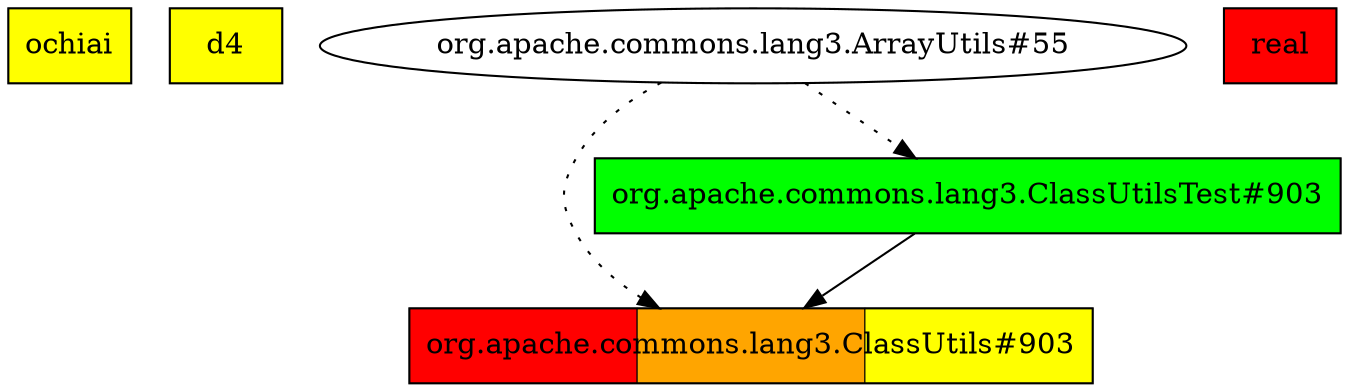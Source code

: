 digraph enhanced {
	"ochiai" [style=striped shape=box fillcolor="yellow"];
	"d4" [style=striped shape=box fillcolor="yellow"];
	"org.apache.commons.lang3.ClassUtils#903" [style=striped shape=box fillcolor="red:orange:yellow"];
	"org.apache.commons.lang3.ClassUtilsTest#903" [style=striped shape=box fillcolor="green"];
	"real" [style=striped shape=box fillcolor="red"];
	"org.apache.commons.lang3.ClassUtilsTest#903" -> "org.apache.commons.lang3.ClassUtils#903";
	"org.apache.commons.lang3.ArrayUtils#55" -> "org.apache.commons.lang3.ClassUtils#903" [style=dotted];
	"org.apache.commons.lang3.ArrayUtils#55" -> "org.apache.commons.lang3.ClassUtilsTest#903" [style=dotted];
}
